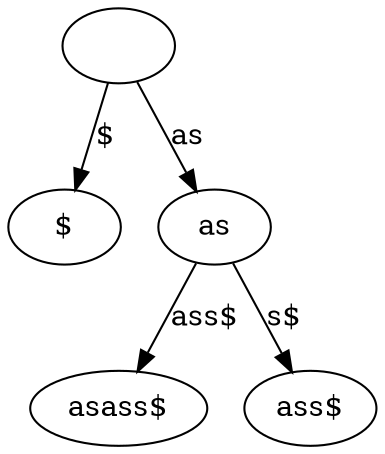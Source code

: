 // Suffix tree
digraph {
	"|" [label=""]
	"$|$" [label="$"]
	"|" -> "$|$" [label="$"]
	"as|as" [label=as]
	"ass$|asass$" [label="asass$"]
	"as|as" -> "ass$|asass$" [label="ass$"]
	"s$|ass$" [label="ass$"]
	"as|as" -> "s$|ass$" [label="s$"]
	"|" -> "as|as" [label=as]
}
